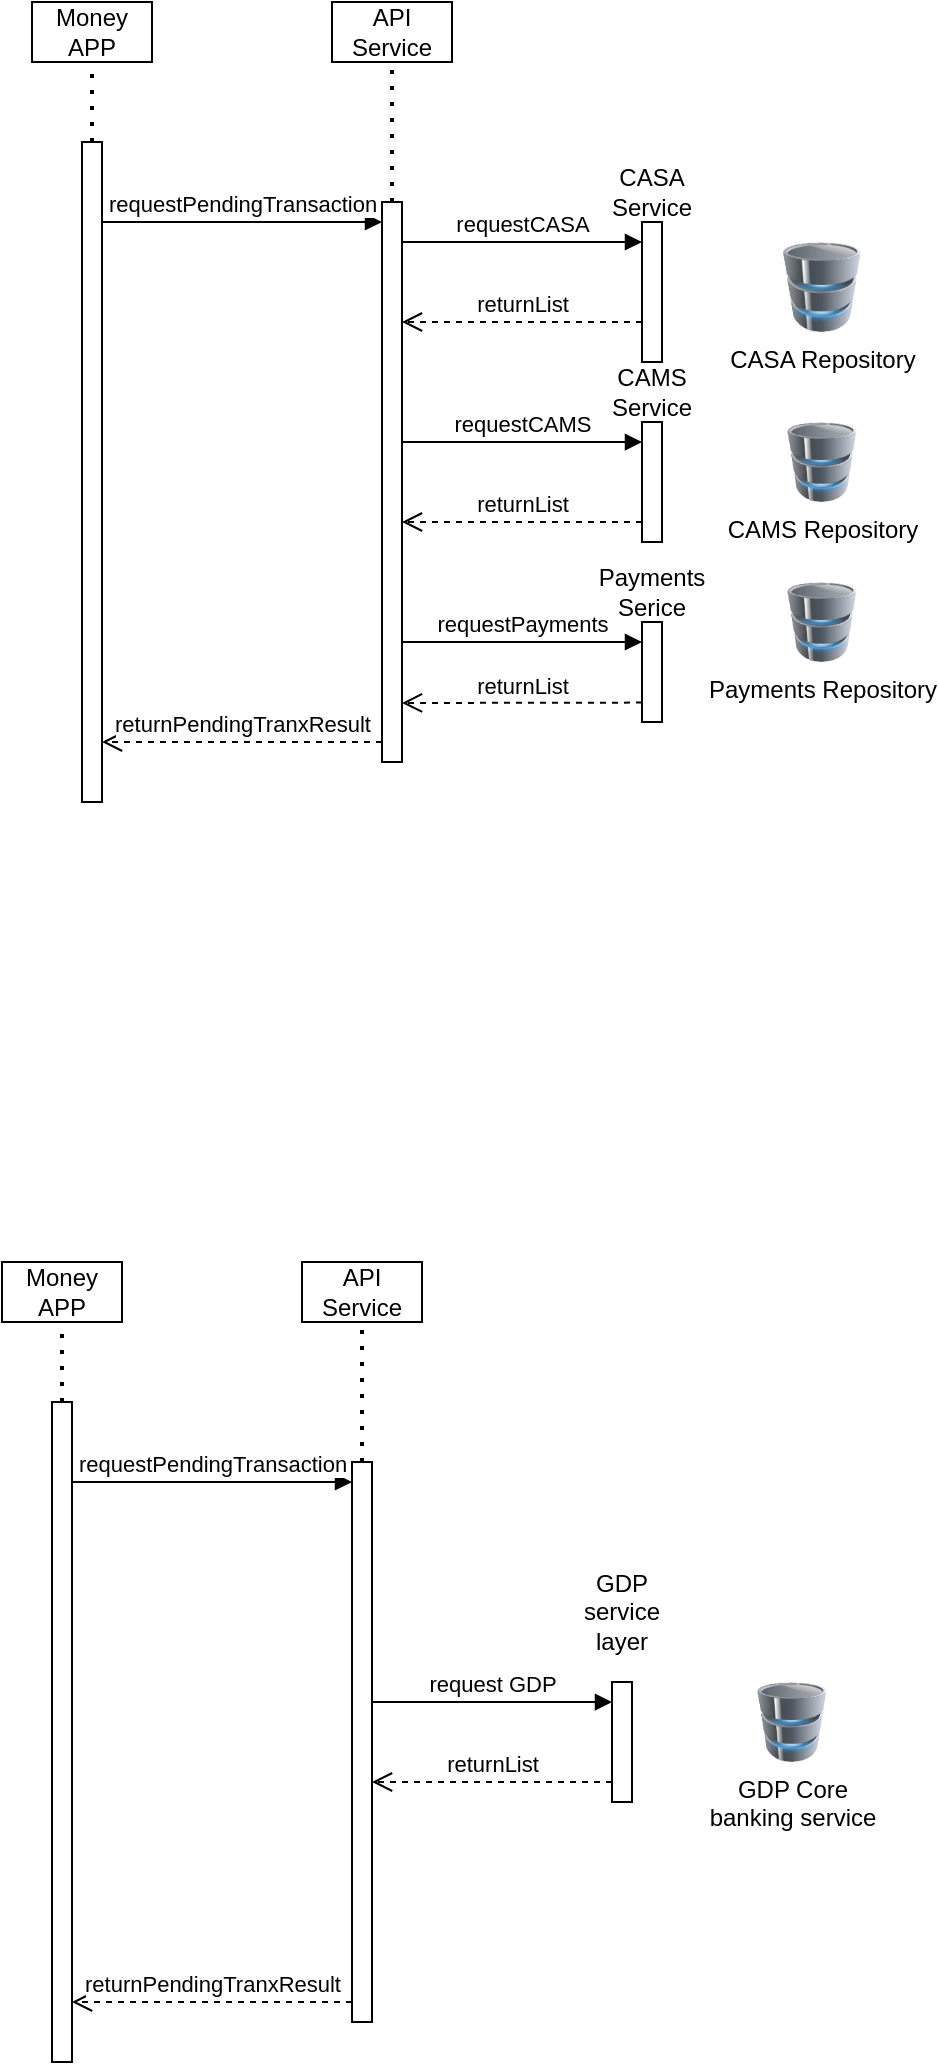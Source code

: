 <mxfile version="21.6.8" type="github">
  <diagram name="Page-1" id="xX8ug6q_lY_EhBv0NwwL">
    <mxGraphModel dx="1050" dy="1727" grid="1" gridSize="10" guides="1" tooltips="1" connect="1" arrows="1" fold="1" page="1" pageScale="1" pageWidth="850" pageHeight="1100" math="0" shadow="0">
      <root>
        <mxCell id="0" />
        <mxCell id="1" parent="0" />
        <object label="" Request_Pending_Transaction="" id="DMAzdghA2btpXMdXgp0k-1">
          <mxCell style="html=1;points=[];perimeter=orthogonalPerimeter;outlineConnect=0;targetShapes=umlLifeline;portConstraint=eastwest;newEdgeStyle={&quot;edgeStyle&quot;:&quot;elbowEdgeStyle&quot;,&quot;elbow&quot;:&quot;vertical&quot;,&quot;curved&quot;:0,&quot;rounded&quot;:0};" parent="1" vertex="1">
            <mxGeometry x="250" y="60" width="10" height="330" as="geometry" />
          </mxCell>
        </object>
        <mxCell id="DMAzdghA2btpXMdXgp0k-2" value="" style="html=1;points=[];perimeter=orthogonalPerimeter;outlineConnect=0;targetShapes=umlLifeline;portConstraint=eastwest;newEdgeStyle={&quot;edgeStyle&quot;:&quot;elbowEdgeStyle&quot;,&quot;elbow&quot;:&quot;vertical&quot;,&quot;curved&quot;:0,&quot;rounded&quot;:0};" parent="1" vertex="1">
          <mxGeometry x="400" y="90" width="10" height="280" as="geometry" />
        </mxCell>
        <mxCell id="DMAzdghA2btpXMdXgp0k-3" value="requestPendingTransaction" style="html=1;verticalAlign=bottom;endArrow=block;edgeStyle=elbowEdgeStyle;elbow=horizontal;curved=0;rounded=0;" parent="1" source="DMAzdghA2btpXMdXgp0k-1" target="DMAzdghA2btpXMdXgp0k-2" edge="1">
          <mxGeometry relative="1" as="geometry">
            <mxPoint x="330" y="90" as="sourcePoint" />
            <Array as="points">
              <mxPoint x="330" y="100" />
            </Array>
          </mxGeometry>
        </mxCell>
        <mxCell id="DMAzdghA2btpXMdXgp0k-4" value="returnPendingTranxResult" style="html=1;verticalAlign=bottom;endArrow=open;dashed=1;endSize=8;edgeStyle=elbowEdgeStyle;elbow=vertical;curved=0;rounded=0;" parent="1" source="DMAzdghA2btpXMdXgp0k-2" edge="1">
          <mxGeometry relative="1" as="geometry">
            <mxPoint x="260" y="360" as="targetPoint" />
            <Array as="points">
              <mxPoint x="280" y="360" />
            </Array>
          </mxGeometry>
        </mxCell>
        <mxCell id="DMAzdghA2btpXMdXgp0k-5" value="" style="html=1;points=[];perimeter=orthogonalPerimeter;outlineConnect=0;targetShapes=umlLifeline;portConstraint=eastwest;newEdgeStyle={&quot;edgeStyle&quot;:&quot;elbowEdgeStyle&quot;,&quot;elbow&quot;:&quot;vertical&quot;,&quot;curved&quot;:0,&quot;rounded&quot;:0};" parent="1" vertex="1">
          <mxGeometry x="530" y="100" width="10" height="70" as="geometry" />
        </mxCell>
        <mxCell id="DMAzdghA2btpXMdXgp0k-6" value="requestCASA" style="html=1;verticalAlign=bottom;endArrow=block;edgeStyle=elbowEdgeStyle;elbow=vertical;curved=0;rounded=0;" parent="1" edge="1">
          <mxGeometry relative="1" as="geometry">
            <mxPoint x="410" y="110" as="sourcePoint" />
            <mxPoint x="530" y="110" as="targetPoint" />
          </mxGeometry>
        </mxCell>
        <mxCell id="DMAzdghA2btpXMdXgp0k-7" value="returnList" style="html=1;verticalAlign=bottom;endArrow=open;dashed=1;endSize=8;edgeStyle=elbowEdgeStyle;elbow=vertical;curved=0;rounded=0;" parent="1" edge="1">
          <mxGeometry relative="1" as="geometry">
            <mxPoint x="410" y="150.35" as="targetPoint" />
            <mxPoint x="530" y="150" as="sourcePoint" />
          </mxGeometry>
        </mxCell>
        <mxCell id="DMAzdghA2btpXMdXgp0k-10" value="" style="html=1;points=[];perimeter=orthogonalPerimeter;outlineConnect=0;targetShapes=umlLifeline;portConstraint=eastwest;newEdgeStyle={&quot;edgeStyle&quot;:&quot;elbowEdgeStyle&quot;,&quot;elbow&quot;:&quot;vertical&quot;,&quot;curved&quot;:0,&quot;rounded&quot;:0};" parent="1" vertex="1">
          <mxGeometry x="530" y="200" width="10" height="60" as="geometry" />
        </mxCell>
        <mxCell id="DMAzdghA2btpXMdXgp0k-11" value="requestCAMS" style="html=1;verticalAlign=bottom;endArrow=block;edgeStyle=elbowEdgeStyle;elbow=vertical;curved=0;rounded=0;exitX=1;exitY=0.393;exitDx=0;exitDy=0;exitPerimeter=0;" parent="1" edge="1">
          <mxGeometry relative="1" as="geometry">
            <mxPoint x="410" y="210.04" as="sourcePoint" />
            <mxPoint x="530" y="210" as="targetPoint" />
          </mxGeometry>
        </mxCell>
        <mxCell id="DMAzdghA2btpXMdXgp0k-12" value="returnList" style="html=1;verticalAlign=bottom;endArrow=open;dashed=1;endSize=8;edgeStyle=elbowEdgeStyle;elbow=vertical;curved=0;rounded=0;" parent="1" edge="1">
          <mxGeometry relative="1" as="geometry">
            <mxPoint x="410" y="250" as="targetPoint" />
            <mxPoint x="530" y="250" as="sourcePoint" />
          </mxGeometry>
        </mxCell>
        <mxCell id="DMAzdghA2btpXMdXgp0k-13" value="" style="html=1;points=[];perimeter=orthogonalPerimeter;outlineConnect=0;targetShapes=umlLifeline;portConstraint=eastwest;newEdgeStyle={&quot;edgeStyle&quot;:&quot;elbowEdgeStyle&quot;,&quot;elbow&quot;:&quot;vertical&quot;,&quot;curved&quot;:0,&quot;rounded&quot;:0};" parent="1" vertex="1">
          <mxGeometry x="530" y="300" width="10" height="50" as="geometry" />
        </mxCell>
        <mxCell id="DMAzdghA2btpXMdXgp0k-14" value="requestPayments" style="html=1;verticalAlign=bottom;endArrow=block;edgeStyle=elbowEdgeStyle;elbow=vertical;curved=0;rounded=0;" parent="1" edge="1">
          <mxGeometry relative="1" as="geometry">
            <mxPoint x="410" y="310" as="sourcePoint" />
            <mxPoint x="530" y="310" as="targetPoint" />
          </mxGeometry>
        </mxCell>
        <mxCell id="DMAzdghA2btpXMdXgp0k-15" value="returnList" style="html=1;verticalAlign=bottom;endArrow=open;dashed=1;endSize=8;edgeStyle=elbowEdgeStyle;elbow=vertical;curved=0;rounded=0;" parent="1" edge="1">
          <mxGeometry relative="1" as="geometry">
            <mxPoint x="410" y="340.3" as="targetPoint" />
            <mxPoint x="530" y="340.3" as="sourcePoint" />
          </mxGeometry>
        </mxCell>
        <mxCell id="DMAzdghA2btpXMdXgp0k-16" value="Money APP" style="rounded=0;whiteSpace=wrap;html=1;" parent="1" vertex="1">
          <mxGeometry x="225" y="-10" width="60" height="30" as="geometry" />
        </mxCell>
        <mxCell id="DMAzdghA2btpXMdXgp0k-18" value="API Service" style="rounded=0;whiteSpace=wrap;html=1;" parent="1" vertex="1">
          <mxGeometry x="375" y="-10" width="60" height="30" as="geometry" />
        </mxCell>
        <mxCell id="DMAzdghA2btpXMdXgp0k-21" value="CASA Repository" style="image;html=1;image=img/lib/clip_art/computers/Database_128x128.png" parent="1" vertex="1">
          <mxGeometry x="580" y="110" width="80" height="45" as="geometry" />
        </mxCell>
        <mxCell id="DMAzdghA2btpXMdXgp0k-22" value="CAMS Repository" style="image;html=1;image=img/lib/clip_art/computers/Database_128x128.png" parent="1" vertex="1">
          <mxGeometry x="580" y="200" width="80" height="40" as="geometry" />
        </mxCell>
        <mxCell id="DMAzdghA2btpXMdXgp0k-23" value="Payments Repository" style="image;html=1;image=img/lib/clip_art/computers/Database_128x128.png" parent="1" vertex="1">
          <mxGeometry x="580" y="280" width="80" height="40" as="geometry" />
        </mxCell>
        <mxCell id="DMAzdghA2btpXMdXgp0k-24" value="CASA Service" style="text;html=1;strokeColor=none;fillColor=none;align=center;verticalAlign=middle;whiteSpace=wrap;rounded=0;" parent="1" vertex="1">
          <mxGeometry x="505" y="70" width="60" height="30" as="geometry" />
        </mxCell>
        <mxCell id="DMAzdghA2btpXMdXgp0k-25" value="CAMS&lt;br&gt;Service" style="text;html=1;strokeColor=none;fillColor=none;align=center;verticalAlign=middle;whiteSpace=wrap;rounded=0;" parent="1" vertex="1">
          <mxGeometry x="505" y="170" width="60" height="30" as="geometry" />
        </mxCell>
        <mxCell id="DMAzdghA2btpXMdXgp0k-26" value="Payments Serice" style="text;html=1;strokeColor=none;fillColor=none;align=center;verticalAlign=middle;whiteSpace=wrap;rounded=0;" parent="1" vertex="1">
          <mxGeometry x="505" y="270" width="60" height="30" as="geometry" />
        </mxCell>
        <mxCell id="DMAzdghA2btpXMdXgp0k-30" value="" style="endArrow=none;dashed=1;html=1;dashPattern=1 3;strokeWidth=2;rounded=0;entryX=0.5;entryY=1;entryDx=0;entryDy=0;" parent="1" source="DMAzdghA2btpXMdXgp0k-1" target="DMAzdghA2btpXMdXgp0k-16" edge="1">
          <mxGeometry width="50" height="50" relative="1" as="geometry">
            <mxPoint x="250" y="60" as="sourcePoint" />
            <mxPoint x="300" y="10" as="targetPoint" />
          </mxGeometry>
        </mxCell>
        <mxCell id="DMAzdghA2btpXMdXgp0k-31" value="" style="endArrow=none;dashed=1;html=1;dashPattern=1 3;strokeWidth=2;rounded=0;" parent="1" source="DMAzdghA2btpXMdXgp0k-2" target="DMAzdghA2btpXMdXgp0k-18" edge="1">
          <mxGeometry width="50" height="50" relative="1" as="geometry">
            <mxPoint x="404.63" y="60" as="sourcePoint" />
            <mxPoint x="404.63" y="20" as="targetPoint" />
          </mxGeometry>
        </mxCell>
        <object label="" Request_Pending_Transaction="" id="fob45yyhaISWXM2jvVBm-1">
          <mxCell style="html=1;points=[];perimeter=orthogonalPerimeter;outlineConnect=0;targetShapes=umlLifeline;portConstraint=eastwest;newEdgeStyle={&quot;edgeStyle&quot;:&quot;elbowEdgeStyle&quot;,&quot;elbow&quot;:&quot;vertical&quot;,&quot;curved&quot;:0,&quot;rounded&quot;:0};" vertex="1" parent="1">
            <mxGeometry x="235" y="690" width="10" height="330" as="geometry" />
          </mxCell>
        </object>
        <mxCell id="fob45yyhaISWXM2jvVBm-2" value="" style="html=1;points=[];perimeter=orthogonalPerimeter;outlineConnect=0;targetShapes=umlLifeline;portConstraint=eastwest;newEdgeStyle={&quot;edgeStyle&quot;:&quot;elbowEdgeStyle&quot;,&quot;elbow&quot;:&quot;vertical&quot;,&quot;curved&quot;:0,&quot;rounded&quot;:0};" vertex="1" parent="1">
          <mxGeometry x="385" y="720" width="10" height="280" as="geometry" />
        </mxCell>
        <mxCell id="fob45yyhaISWXM2jvVBm-3" value="requestPendingTransaction" style="html=1;verticalAlign=bottom;endArrow=block;edgeStyle=elbowEdgeStyle;elbow=horizontal;curved=0;rounded=0;" edge="1" parent="1" source="fob45yyhaISWXM2jvVBm-1" target="fob45yyhaISWXM2jvVBm-2">
          <mxGeometry relative="1" as="geometry">
            <mxPoint x="315" y="720" as="sourcePoint" />
            <Array as="points">
              <mxPoint x="315" y="730" />
            </Array>
          </mxGeometry>
        </mxCell>
        <mxCell id="fob45yyhaISWXM2jvVBm-4" value="returnPendingTranxResult" style="html=1;verticalAlign=bottom;endArrow=open;dashed=1;endSize=8;edgeStyle=elbowEdgeStyle;elbow=vertical;curved=0;rounded=0;" edge="1" parent="1" source="fob45yyhaISWXM2jvVBm-2">
          <mxGeometry relative="1" as="geometry">
            <mxPoint x="245" y="990" as="targetPoint" />
            <Array as="points">
              <mxPoint x="265" y="990" />
            </Array>
          </mxGeometry>
        </mxCell>
        <mxCell id="fob45yyhaISWXM2jvVBm-8" value="" style="html=1;points=[];perimeter=orthogonalPerimeter;outlineConnect=0;targetShapes=umlLifeline;portConstraint=eastwest;newEdgeStyle={&quot;edgeStyle&quot;:&quot;elbowEdgeStyle&quot;,&quot;elbow&quot;:&quot;vertical&quot;,&quot;curved&quot;:0,&quot;rounded&quot;:0};" vertex="1" parent="1">
          <mxGeometry x="515" y="830" width="10" height="60" as="geometry" />
        </mxCell>
        <mxCell id="fob45yyhaISWXM2jvVBm-9" value="request GDP" style="html=1;verticalAlign=bottom;endArrow=block;edgeStyle=elbowEdgeStyle;elbow=vertical;curved=0;rounded=0;exitX=1;exitY=0.393;exitDx=0;exitDy=0;exitPerimeter=0;" edge="1" parent="1">
          <mxGeometry relative="1" as="geometry">
            <mxPoint x="395" y="840.04" as="sourcePoint" />
            <mxPoint x="515" y="840" as="targetPoint" />
          </mxGeometry>
        </mxCell>
        <mxCell id="fob45yyhaISWXM2jvVBm-10" value="returnList" style="html=1;verticalAlign=bottom;endArrow=open;dashed=1;endSize=8;edgeStyle=elbowEdgeStyle;elbow=vertical;curved=0;rounded=0;" edge="1" parent="1">
          <mxGeometry relative="1" as="geometry">
            <mxPoint x="395" y="880" as="targetPoint" />
            <mxPoint x="515" y="880" as="sourcePoint" />
          </mxGeometry>
        </mxCell>
        <mxCell id="fob45yyhaISWXM2jvVBm-14" value="Money APP" style="rounded=0;whiteSpace=wrap;html=1;" vertex="1" parent="1">
          <mxGeometry x="210" y="620" width="60" height="30" as="geometry" />
        </mxCell>
        <mxCell id="fob45yyhaISWXM2jvVBm-15" value="API Service" style="rounded=0;whiteSpace=wrap;html=1;" vertex="1" parent="1">
          <mxGeometry x="360" y="620" width="60" height="30" as="geometry" />
        </mxCell>
        <mxCell id="fob45yyhaISWXM2jvVBm-17" value="GDP Core &lt;br&gt;banking service" style="image;html=1;image=img/lib/clip_art/computers/Database_128x128.png" vertex="1" parent="1">
          <mxGeometry x="565" y="830" width="80" height="40" as="geometry" />
        </mxCell>
        <mxCell id="fob45yyhaISWXM2jvVBm-20" value="GDP service layer&lt;br&gt;" style="text;html=1;strokeColor=none;fillColor=none;align=center;verticalAlign=middle;whiteSpace=wrap;rounded=0;" vertex="1" parent="1">
          <mxGeometry x="490" y="780" width="60" height="30" as="geometry" />
        </mxCell>
        <mxCell id="fob45yyhaISWXM2jvVBm-22" value="" style="endArrow=none;dashed=1;html=1;dashPattern=1 3;strokeWidth=2;rounded=0;entryX=0.5;entryY=1;entryDx=0;entryDy=0;" edge="1" parent="1" source="fob45yyhaISWXM2jvVBm-1" target="fob45yyhaISWXM2jvVBm-14">
          <mxGeometry width="50" height="50" relative="1" as="geometry">
            <mxPoint x="235" y="690" as="sourcePoint" />
            <mxPoint x="285" y="640" as="targetPoint" />
          </mxGeometry>
        </mxCell>
        <mxCell id="fob45yyhaISWXM2jvVBm-23" value="" style="endArrow=none;dashed=1;html=1;dashPattern=1 3;strokeWidth=2;rounded=0;" edge="1" parent="1" source="fob45yyhaISWXM2jvVBm-2" target="fob45yyhaISWXM2jvVBm-15">
          <mxGeometry width="50" height="50" relative="1" as="geometry">
            <mxPoint x="389.63" y="690" as="sourcePoint" />
            <mxPoint x="389.63" y="650" as="targetPoint" />
          </mxGeometry>
        </mxCell>
      </root>
    </mxGraphModel>
  </diagram>
</mxfile>
